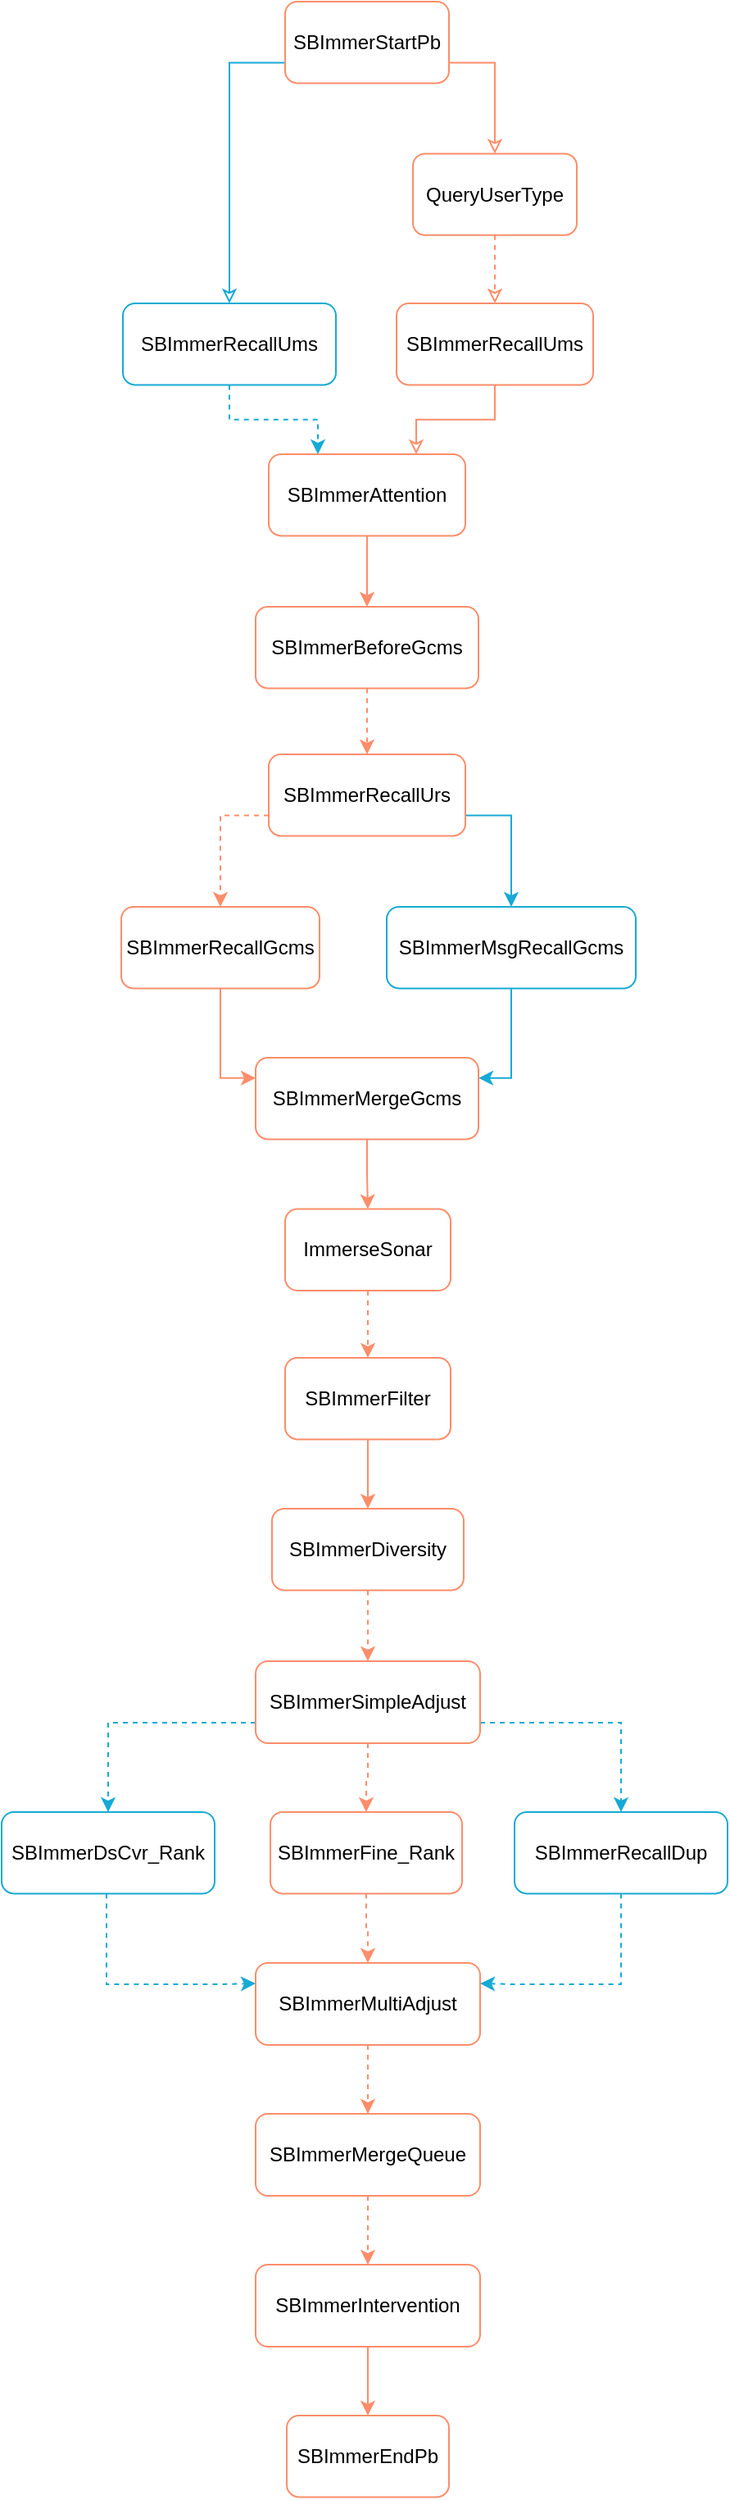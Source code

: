 <mxfile version="24.2.3" type="github">
  <diagram name="第 1 页" id="BZP7j4EBE2frMY6dUary">
    <mxGraphModel dx="909" dy="1755" grid="1" gridSize="10" guides="1" tooltips="1" connect="1" arrows="1" fold="1" page="1" pageScale="1" pageWidth="827" pageHeight="1169" math="0" shadow="0">
      <root>
        <mxCell id="0" />
        <mxCell id="1" parent="0" />
        <mxCell id="CTMLsmFPayaTSugQ_vrA-6" style="edgeStyle=orthogonalEdgeStyle;rounded=0;orthogonalLoop=1;jettySize=auto;html=1;exitX=1;exitY=0.75;exitDx=0;exitDy=0;entryX=0.5;entryY=0;entryDx=0;entryDy=0;strokeColor=#FC8D6A;endArrow=classic;endFill=0;" edge="1" parent="1" source="CTMLsmFPayaTSugQ_vrA-2" target="CTMLsmFPayaTSugQ_vrA-3">
          <mxGeometry relative="1" as="geometry" />
        </mxCell>
        <mxCell id="CTMLsmFPayaTSugQ_vrA-26" style="edgeStyle=orthogonalEdgeStyle;rounded=0;orthogonalLoop=1;jettySize=auto;html=1;exitX=0;exitY=0.75;exitDx=0;exitDy=0;entryX=0.5;entryY=0;entryDx=0;entryDy=0;strokeColor=#17AAD5;endArrow=classic;endFill=0;" edge="1" parent="1" source="CTMLsmFPayaTSugQ_vrA-2" target="CTMLsmFPayaTSugQ_vrA-22">
          <mxGeometry relative="1" as="geometry" />
        </mxCell>
        <mxCell id="CTMLsmFPayaTSugQ_vrA-2" value="SBImmerStartPb" style="rounded=1;whiteSpace=wrap;html=1;strokeColor=#FC8D6A;" vertex="1" parent="1">
          <mxGeometry x="369" y="-1109" width="100" height="49.71" as="geometry" />
        </mxCell>
        <mxCell id="CTMLsmFPayaTSugQ_vrA-27" value="" style="edgeStyle=orthogonalEdgeStyle;rounded=0;orthogonalLoop=1;jettySize=auto;html=1;dashed=1;endArrow=classic;endFill=0;strokeColor=#FC8D6A;" edge="1" parent="1" source="CTMLsmFPayaTSugQ_vrA-3" target="CTMLsmFPayaTSugQ_vrA-4">
          <mxGeometry relative="1" as="geometry" />
        </mxCell>
        <mxCell id="CTMLsmFPayaTSugQ_vrA-3" value="QueryUserType" style="rounded=1;whiteSpace=wrap;html=1;strokeColor=#FC8D6A;" vertex="1" parent="1">
          <mxGeometry x="447" y="-1016.29" width="100" height="49.71" as="geometry" />
        </mxCell>
        <mxCell id="CTMLsmFPayaTSugQ_vrA-28" style="edgeStyle=orthogonalEdgeStyle;rounded=0;orthogonalLoop=1;jettySize=auto;html=1;entryX=0.75;entryY=0;entryDx=0;entryDy=0;endArrow=classic;endFill=0;strokeColor=#FC8D6A;" edge="1" parent="1" source="CTMLsmFPayaTSugQ_vrA-4" target="CTMLsmFPayaTSugQ_vrA-7">
          <mxGeometry relative="1" as="geometry" />
        </mxCell>
        <mxCell id="CTMLsmFPayaTSugQ_vrA-4" value="SBImmerRecallUms" style="rounded=1;whiteSpace=wrap;html=1;strokeColor=#FC8D6A;" vertex="1" parent="1">
          <mxGeometry x="437" y="-925" width="120" height="49.71" as="geometry" />
        </mxCell>
        <mxCell id="CTMLsmFPayaTSugQ_vrA-30" value="" style="edgeStyle=orthogonalEdgeStyle;rounded=0;orthogonalLoop=1;jettySize=auto;html=1;strokeColor=#FC8D6A;" edge="1" parent="1" source="CTMLsmFPayaTSugQ_vrA-7" target="CTMLsmFPayaTSugQ_vrA-8">
          <mxGeometry relative="1" as="geometry" />
        </mxCell>
        <mxCell id="CTMLsmFPayaTSugQ_vrA-7" value="SBImmerAttention" style="rounded=1;whiteSpace=wrap;html=1;strokeColor=#FC8D6A;" vertex="1" parent="1">
          <mxGeometry x="359" y="-833" width="120" height="49.71" as="geometry" />
        </mxCell>
        <mxCell id="CTMLsmFPayaTSugQ_vrA-31" style="edgeStyle=orthogonalEdgeStyle;rounded=0;orthogonalLoop=1;jettySize=auto;html=1;entryX=0.5;entryY=0;entryDx=0;entryDy=0;strokeColor=#FC8D6A;dashed=1;" edge="1" parent="1" source="CTMLsmFPayaTSugQ_vrA-8" target="CTMLsmFPayaTSugQ_vrA-9">
          <mxGeometry relative="1" as="geometry" />
        </mxCell>
        <mxCell id="CTMLsmFPayaTSugQ_vrA-8" value="SBImmerBeforeGcms" style="rounded=1;whiteSpace=wrap;html=1;strokeColor=#FC8D6A;" vertex="1" parent="1">
          <mxGeometry x="351" y="-740" width="136" height="49.71" as="geometry" />
        </mxCell>
        <mxCell id="CTMLsmFPayaTSugQ_vrA-32" style="edgeStyle=orthogonalEdgeStyle;rounded=0;orthogonalLoop=1;jettySize=auto;html=1;exitX=0;exitY=0.75;exitDx=0;exitDy=0;strokeColor=#FC8D6A;dashed=1;" edge="1" parent="1" source="CTMLsmFPayaTSugQ_vrA-9" target="CTMLsmFPayaTSugQ_vrA-10">
          <mxGeometry relative="1" as="geometry" />
        </mxCell>
        <mxCell id="CTMLsmFPayaTSugQ_vrA-33" style="edgeStyle=orthogonalEdgeStyle;rounded=0;orthogonalLoop=1;jettySize=auto;html=1;exitX=1;exitY=0.75;exitDx=0;exitDy=0;strokeColor=#17AAD5;" edge="1" parent="1" source="CTMLsmFPayaTSugQ_vrA-9" target="CTMLsmFPayaTSugQ_vrA-23">
          <mxGeometry relative="1" as="geometry" />
        </mxCell>
        <mxCell id="CTMLsmFPayaTSugQ_vrA-34" style="edgeStyle=orthogonalEdgeStyle;rounded=0;orthogonalLoop=1;jettySize=auto;html=1;entryX=0;entryY=0.25;entryDx=0;entryDy=0;strokeColor=#FC8D6A;" edge="1" parent="1" source="CTMLsmFPayaTSugQ_vrA-10" target="CTMLsmFPayaTSugQ_vrA-11">
          <mxGeometry relative="1" as="geometry" />
        </mxCell>
        <mxCell id="CTMLsmFPayaTSugQ_vrA-9" value="SBImmerRecallUrs" style="rounded=1;whiteSpace=wrap;html=1;strokeColor=#FC8D6A;" vertex="1" parent="1">
          <mxGeometry x="359" y="-650" width="120" height="49.71" as="geometry" />
        </mxCell>
        <mxCell id="CTMLsmFPayaTSugQ_vrA-10" value="SBImmerRecallGcms" style="rounded=1;whiteSpace=wrap;html=1;strokeColor=#FC8D6A;" vertex="1" parent="1">
          <mxGeometry x="269" y="-557" width="121" height="49.71" as="geometry" />
        </mxCell>
        <mxCell id="CTMLsmFPayaTSugQ_vrA-36" value="" style="edgeStyle=orthogonalEdgeStyle;rounded=0;orthogonalLoop=1;jettySize=auto;html=1;strokeColor=#FC8D6A;" edge="1" parent="1" source="CTMLsmFPayaTSugQ_vrA-11" target="CTMLsmFPayaTSugQ_vrA-12">
          <mxGeometry relative="1" as="geometry" />
        </mxCell>
        <mxCell id="CTMLsmFPayaTSugQ_vrA-11" value="SBImmerMergeGcms" style="rounded=1;whiteSpace=wrap;html=1;strokeColor=#FC8D6A;" vertex="1" parent="1">
          <mxGeometry x="351" y="-465" width="136" height="49.71" as="geometry" />
        </mxCell>
        <mxCell id="CTMLsmFPayaTSugQ_vrA-38" value="" style="edgeStyle=orthogonalEdgeStyle;rounded=0;orthogonalLoop=1;jettySize=auto;html=1;strokeColor=#FC8D6A;dashed=1;" edge="1" parent="1" source="CTMLsmFPayaTSugQ_vrA-12" target="CTMLsmFPayaTSugQ_vrA-13">
          <mxGeometry relative="1" as="geometry" />
        </mxCell>
        <mxCell id="CTMLsmFPayaTSugQ_vrA-12" value="ImmerseSonar" style="rounded=1;whiteSpace=wrap;html=1;strokeColor=#FC8D6A;" vertex="1" parent="1">
          <mxGeometry x="369" y="-372.71" width="101" height="49.71" as="geometry" />
        </mxCell>
        <mxCell id="CTMLsmFPayaTSugQ_vrA-39" style="edgeStyle=orthogonalEdgeStyle;rounded=0;orthogonalLoop=1;jettySize=auto;html=1;strokeColor=#FC8D6A;" edge="1" parent="1" source="CTMLsmFPayaTSugQ_vrA-13" target="CTMLsmFPayaTSugQ_vrA-14">
          <mxGeometry relative="1" as="geometry" />
        </mxCell>
        <mxCell id="CTMLsmFPayaTSugQ_vrA-13" value="SBImmerFilter" style="rounded=1;whiteSpace=wrap;html=1;strokeColor=#FC8D6A;" vertex="1" parent="1">
          <mxGeometry x="369" y="-282" width="101" height="49.71" as="geometry" />
        </mxCell>
        <mxCell id="CTMLsmFPayaTSugQ_vrA-40" value="" style="edgeStyle=orthogonalEdgeStyle;rounded=0;orthogonalLoop=1;jettySize=auto;html=1;strokeColor=#FC8D6A;dashed=1;" edge="1" parent="1" source="CTMLsmFPayaTSugQ_vrA-14" target="CTMLsmFPayaTSugQ_vrA-15">
          <mxGeometry relative="1" as="geometry" />
        </mxCell>
        <mxCell id="CTMLsmFPayaTSugQ_vrA-14" value="SBImmerDiversity" style="rounded=1;whiteSpace=wrap;html=1;strokeColor=#FC8D6A;" vertex="1" parent="1">
          <mxGeometry x="361" y="-190" width="117" height="49.71" as="geometry" />
        </mxCell>
        <mxCell id="CTMLsmFPayaTSugQ_vrA-41" style="edgeStyle=orthogonalEdgeStyle;rounded=0;orthogonalLoop=1;jettySize=auto;html=1;entryX=0.5;entryY=0;entryDx=0;entryDy=0;strokeColor=#FC8D6A;dashed=1;" edge="1" parent="1" source="CTMLsmFPayaTSugQ_vrA-15" target="CTMLsmFPayaTSugQ_vrA-16">
          <mxGeometry relative="1" as="geometry" />
        </mxCell>
        <mxCell id="CTMLsmFPayaTSugQ_vrA-47" style="edgeStyle=orthogonalEdgeStyle;rounded=0;orthogonalLoop=1;jettySize=auto;html=1;exitX=0;exitY=0.75;exitDx=0;exitDy=0;strokeColor=#17AAD5;dashed=1;" edge="1" parent="1" source="CTMLsmFPayaTSugQ_vrA-15" target="CTMLsmFPayaTSugQ_vrA-24">
          <mxGeometry relative="1" as="geometry" />
        </mxCell>
        <mxCell id="CTMLsmFPayaTSugQ_vrA-43" style="edgeStyle=orthogonalEdgeStyle;rounded=0;orthogonalLoop=1;jettySize=auto;html=1;dashed=1;strokeColor=#FC8D6A;" edge="1" parent="1" source="CTMLsmFPayaTSugQ_vrA-16" target="CTMLsmFPayaTSugQ_vrA-17">
          <mxGeometry relative="1" as="geometry" />
        </mxCell>
        <mxCell id="CTMLsmFPayaTSugQ_vrA-48" style="edgeStyle=orthogonalEdgeStyle;rounded=0;orthogonalLoop=1;jettySize=auto;html=1;exitX=1;exitY=0.75;exitDx=0;exitDy=0;strokeColor=#17AAD5;dashed=1;" edge="1" parent="1" source="CTMLsmFPayaTSugQ_vrA-15" target="CTMLsmFPayaTSugQ_vrA-25">
          <mxGeometry relative="1" as="geometry" />
        </mxCell>
        <mxCell id="CTMLsmFPayaTSugQ_vrA-16" value="SBImmerFine_Rank" style="rounded=1;whiteSpace=wrap;html=1;strokeColor=#FC8D6A;" vertex="1" parent="1">
          <mxGeometry x="360" y="-5" width="117" height="49.71" as="geometry" />
        </mxCell>
        <mxCell id="CTMLsmFPayaTSugQ_vrA-44" style="edgeStyle=orthogonalEdgeStyle;rounded=0;orthogonalLoop=1;jettySize=auto;html=1;strokeColor=#FC8D6A;dashed=1;" edge="1" parent="1" source="CTMLsmFPayaTSugQ_vrA-17" target="CTMLsmFPayaTSugQ_vrA-18">
          <mxGeometry relative="1" as="geometry" />
        </mxCell>
        <mxCell id="CTMLsmFPayaTSugQ_vrA-15" value="SBImmerSimpleAdjust" style="rounded=1;whiteSpace=wrap;html=1;strokeColor=#FC8D6A;" vertex="1" parent="1">
          <mxGeometry x="351" y="-97" width="137" height="50" as="geometry" />
        </mxCell>
        <mxCell id="CTMLsmFPayaTSugQ_vrA-17" value="SBImmerMultiAdjust" style="rounded=1;whiteSpace=wrap;html=1;strokeColor=#FC8D6A;" vertex="1" parent="1">
          <mxGeometry x="351" y="87" width="137" height="50" as="geometry" />
        </mxCell>
        <mxCell id="CTMLsmFPayaTSugQ_vrA-45" style="edgeStyle=orthogonalEdgeStyle;rounded=0;orthogonalLoop=1;jettySize=auto;html=1;entryX=0.5;entryY=0;entryDx=0;entryDy=0;dashed=1;strokeColor=#FC8D6A;" edge="1" parent="1" source="CTMLsmFPayaTSugQ_vrA-18" target="CTMLsmFPayaTSugQ_vrA-19">
          <mxGeometry relative="1" as="geometry" />
        </mxCell>
        <mxCell id="CTMLsmFPayaTSugQ_vrA-18" value="SBImmerMergeQueue" style="rounded=1;whiteSpace=wrap;html=1;strokeColor=#FC8D6A;" vertex="1" parent="1">
          <mxGeometry x="351" y="179" width="137" height="50" as="geometry" />
        </mxCell>
        <mxCell id="CTMLsmFPayaTSugQ_vrA-46" style="edgeStyle=orthogonalEdgeStyle;rounded=0;orthogonalLoop=1;jettySize=auto;html=1;entryX=0.5;entryY=0;entryDx=0;entryDy=0;strokeColor=#FC8D6A;" edge="1" parent="1" source="CTMLsmFPayaTSugQ_vrA-19" target="CTMLsmFPayaTSugQ_vrA-20">
          <mxGeometry relative="1" as="geometry" />
        </mxCell>
        <mxCell id="CTMLsmFPayaTSugQ_vrA-19" value="SBImmerIntervention" style="rounded=1;whiteSpace=wrap;html=1;strokeColor=#FC8D6A;" vertex="1" parent="1">
          <mxGeometry x="351" y="271" width="137" height="50" as="geometry" />
        </mxCell>
        <mxCell id="CTMLsmFPayaTSugQ_vrA-20" value="SBImmerEndPb" style="rounded=1;whiteSpace=wrap;html=1;strokeColor=#FC8D6A;" vertex="1" parent="1">
          <mxGeometry x="370" y="363" width="99" height="49.71" as="geometry" />
        </mxCell>
        <mxCell id="CTMLsmFPayaTSugQ_vrA-29" style="edgeStyle=orthogonalEdgeStyle;rounded=0;orthogonalLoop=1;jettySize=auto;html=1;entryX=0.25;entryY=0;entryDx=0;entryDy=0;dashed=1;strokeColor=#17AAD5;" edge="1" parent="1" source="CTMLsmFPayaTSugQ_vrA-22" target="CTMLsmFPayaTSugQ_vrA-7">
          <mxGeometry relative="1" as="geometry" />
        </mxCell>
        <mxCell id="CTMLsmFPayaTSugQ_vrA-22" value="SBImmerRecallUms" style="rounded=1;whiteSpace=wrap;html=1;strokeColor=#17AAD5;" vertex="1" parent="1">
          <mxGeometry x="270" y="-925" width="130" height="49.71" as="geometry" />
        </mxCell>
        <mxCell id="CTMLsmFPayaTSugQ_vrA-37" style="edgeStyle=orthogonalEdgeStyle;rounded=0;orthogonalLoop=1;jettySize=auto;html=1;entryX=1;entryY=0.25;entryDx=0;entryDy=0;strokeColor=#17AAD5;" edge="1" parent="1" source="CTMLsmFPayaTSugQ_vrA-23" target="CTMLsmFPayaTSugQ_vrA-11">
          <mxGeometry relative="1" as="geometry" />
        </mxCell>
        <mxCell id="CTMLsmFPayaTSugQ_vrA-23" value="SBImmerMsgRecallGcms" style="rounded=1;whiteSpace=wrap;html=1;strokeColor=#17AAD5;" vertex="1" parent="1">
          <mxGeometry x="431" y="-557" width="152" height="49.71" as="geometry" />
        </mxCell>
        <mxCell id="CTMLsmFPayaTSugQ_vrA-49" style="edgeStyle=orthogonalEdgeStyle;rounded=0;orthogonalLoop=1;jettySize=auto;html=1;entryX=0;entryY=0.25;entryDx=0;entryDy=0;strokeColor=#17AAD5;dashed=1;" edge="1" parent="1" source="CTMLsmFPayaTSugQ_vrA-24" target="CTMLsmFPayaTSugQ_vrA-17">
          <mxGeometry relative="1" as="geometry">
            <Array as="points">
              <mxPoint x="260" y="100" />
              <mxPoint x="331" y="100" />
            </Array>
          </mxGeometry>
        </mxCell>
        <mxCell id="CTMLsmFPayaTSugQ_vrA-24" value="SBImmerDsCvr_Rank" style="rounded=1;whiteSpace=wrap;html=1;strokeColor=#17AAD5;" vertex="1" parent="1">
          <mxGeometry x="196" y="-5" width="130" height="49.71" as="geometry" />
        </mxCell>
        <mxCell id="CTMLsmFPayaTSugQ_vrA-51" style="edgeStyle=orthogonalEdgeStyle;rounded=0;orthogonalLoop=1;jettySize=auto;html=1;entryX=1;entryY=0.25;entryDx=0;entryDy=0;dashed=1;strokeColor=#17AAD5;" edge="1" parent="1" source="CTMLsmFPayaTSugQ_vrA-25" target="CTMLsmFPayaTSugQ_vrA-17">
          <mxGeometry relative="1" as="geometry">
            <Array as="points">
              <mxPoint x="574" y="100" />
              <mxPoint x="508" y="100" />
            </Array>
          </mxGeometry>
        </mxCell>
        <mxCell id="CTMLsmFPayaTSugQ_vrA-25" value="SBImmerRecallDup" style="rounded=1;whiteSpace=wrap;html=1;strokeColor=#17AAD5;" vertex="1" parent="1">
          <mxGeometry x="509" y="-5" width="130" height="49.71" as="geometry" />
        </mxCell>
      </root>
    </mxGraphModel>
  </diagram>
</mxfile>
